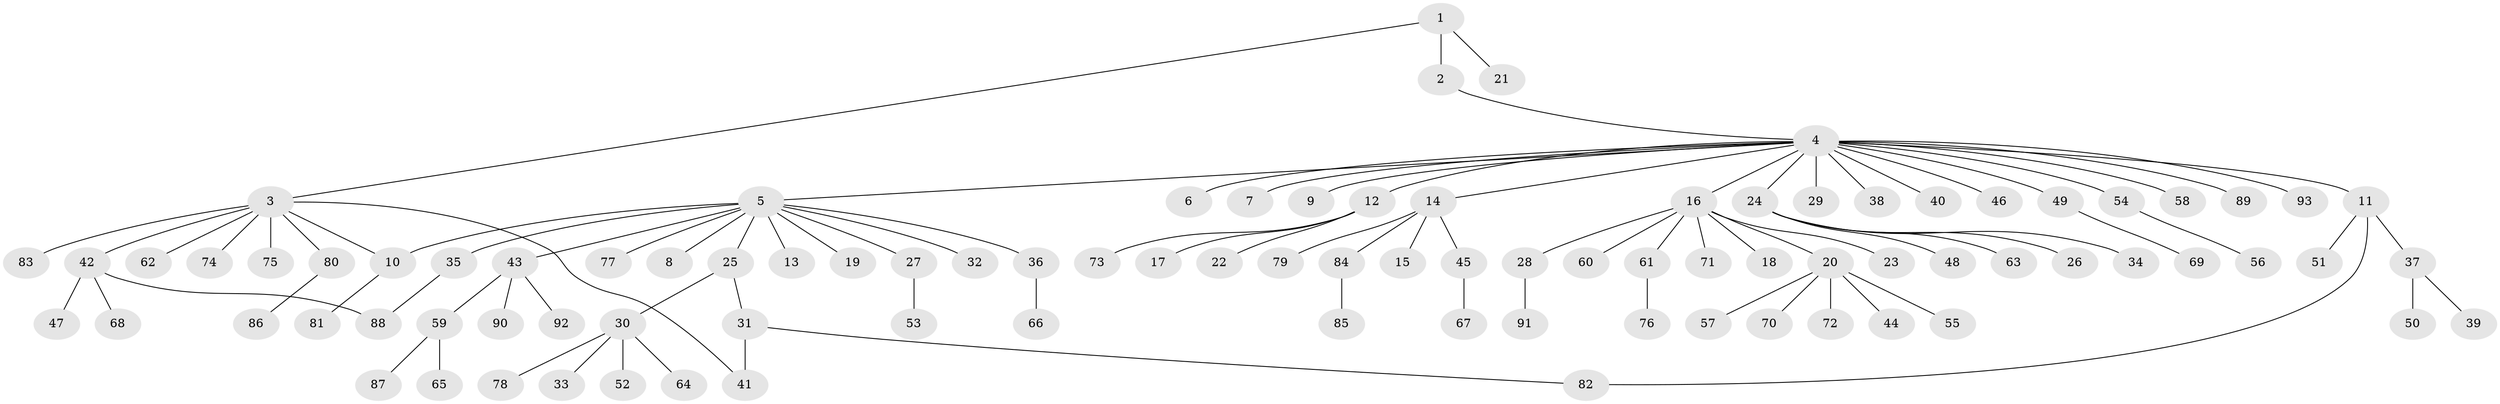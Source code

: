 // Generated by graph-tools (version 1.1) at 2025/01/03/09/25 03:01:55]
// undirected, 93 vertices, 96 edges
graph export_dot {
graph [start="1"]
  node [color=gray90,style=filled];
  1;
  2;
  3;
  4;
  5;
  6;
  7;
  8;
  9;
  10;
  11;
  12;
  13;
  14;
  15;
  16;
  17;
  18;
  19;
  20;
  21;
  22;
  23;
  24;
  25;
  26;
  27;
  28;
  29;
  30;
  31;
  32;
  33;
  34;
  35;
  36;
  37;
  38;
  39;
  40;
  41;
  42;
  43;
  44;
  45;
  46;
  47;
  48;
  49;
  50;
  51;
  52;
  53;
  54;
  55;
  56;
  57;
  58;
  59;
  60;
  61;
  62;
  63;
  64;
  65;
  66;
  67;
  68;
  69;
  70;
  71;
  72;
  73;
  74;
  75;
  76;
  77;
  78;
  79;
  80;
  81;
  82;
  83;
  84;
  85;
  86;
  87;
  88;
  89;
  90;
  91;
  92;
  93;
  1 -- 2;
  1 -- 3;
  1 -- 21;
  2 -- 4;
  3 -- 10;
  3 -- 41;
  3 -- 42;
  3 -- 62;
  3 -- 74;
  3 -- 75;
  3 -- 80;
  3 -- 83;
  4 -- 5;
  4 -- 6;
  4 -- 7;
  4 -- 9;
  4 -- 11;
  4 -- 12;
  4 -- 14;
  4 -- 16;
  4 -- 24;
  4 -- 29;
  4 -- 38;
  4 -- 40;
  4 -- 46;
  4 -- 49;
  4 -- 54;
  4 -- 58;
  4 -- 89;
  4 -- 93;
  5 -- 8;
  5 -- 10;
  5 -- 13;
  5 -- 19;
  5 -- 25;
  5 -- 27;
  5 -- 32;
  5 -- 35;
  5 -- 36;
  5 -- 43;
  5 -- 77;
  10 -- 81;
  11 -- 37;
  11 -- 51;
  11 -- 82;
  12 -- 17;
  12 -- 22;
  12 -- 73;
  14 -- 15;
  14 -- 45;
  14 -- 79;
  14 -- 84;
  16 -- 18;
  16 -- 20;
  16 -- 23;
  16 -- 28;
  16 -- 60;
  16 -- 61;
  16 -- 71;
  20 -- 44;
  20 -- 55;
  20 -- 57;
  20 -- 70;
  20 -- 72;
  24 -- 26;
  24 -- 34;
  24 -- 48;
  24 -- 63;
  25 -- 30;
  25 -- 31;
  27 -- 53;
  28 -- 91;
  30 -- 33;
  30 -- 52;
  30 -- 64;
  30 -- 78;
  31 -- 41;
  31 -- 82;
  35 -- 88;
  36 -- 66;
  37 -- 39;
  37 -- 50;
  42 -- 47;
  42 -- 68;
  42 -- 88;
  43 -- 59;
  43 -- 90;
  43 -- 92;
  45 -- 67;
  49 -- 69;
  54 -- 56;
  59 -- 65;
  59 -- 87;
  61 -- 76;
  80 -- 86;
  84 -- 85;
}
